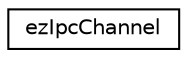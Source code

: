 digraph "Graphical Class Hierarchy"
{
 // LATEX_PDF_SIZE
  edge [fontname="Helvetica",fontsize="10",labelfontname="Helvetica",labelfontsize="10"];
  node [fontname="Helvetica",fontsize="10",shape=record];
  rankdir="LR";
  Node0 [label="ezIpcChannel",height=0.2,width=0.4,color="black", fillcolor="white", style="filled",URL="$d0/d61/classez_ipc_channel.htm",tooltip="Base class for a communication channel between processes."];
}
